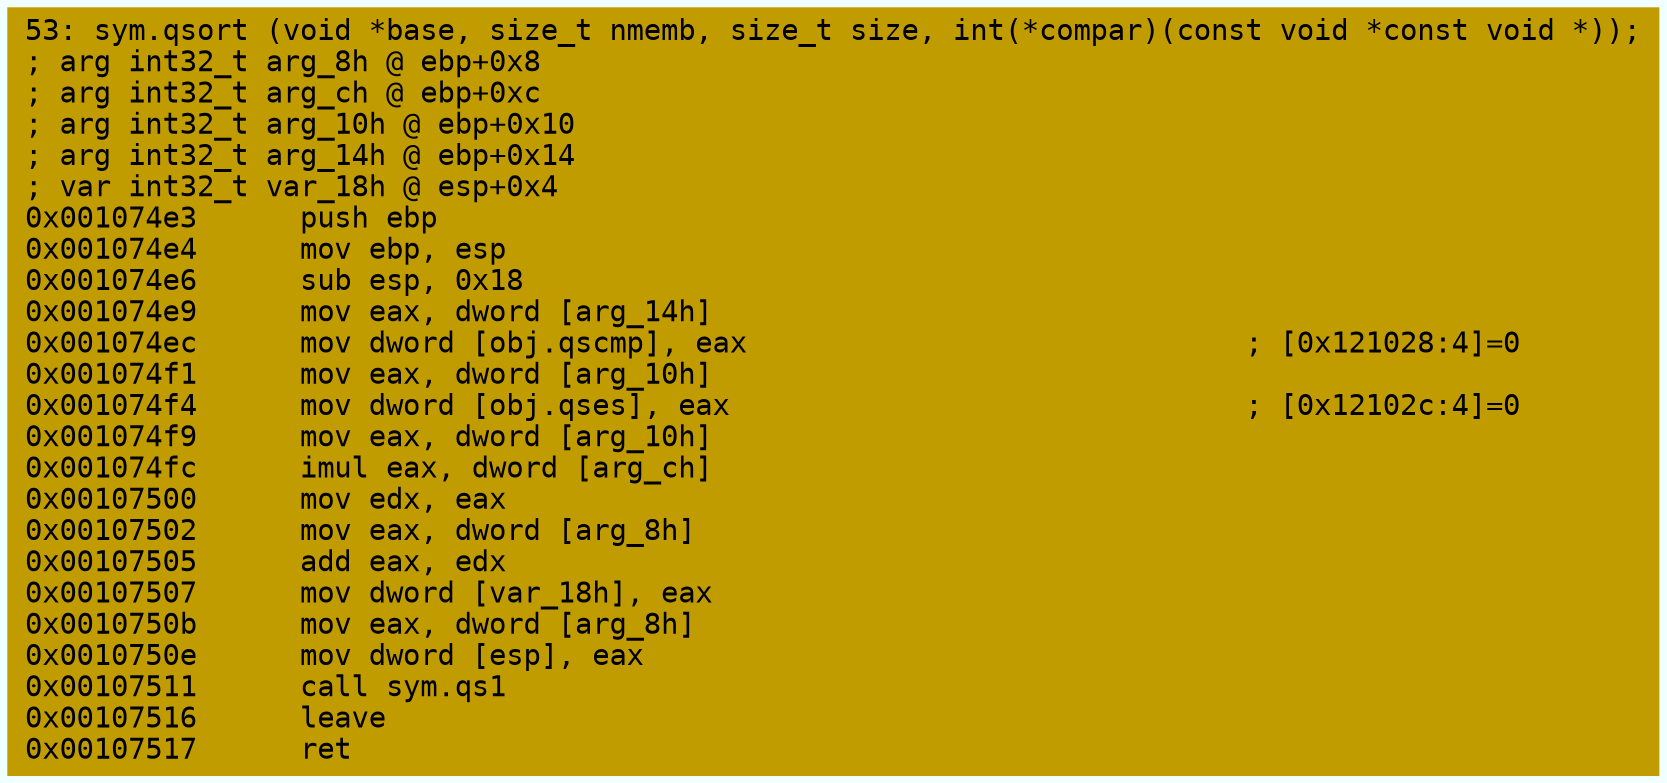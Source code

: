 digraph code {
	graph [bgcolor=azure fontsize=8 fontname="Courier" splines="ortho"];
	node [fillcolor=gray style=filled shape=box];
	edge [arrowhead="normal"];
	"0x001074e3" [URL="sym.qsort/0x001074e3", fillcolor="#c19c00",color="#c19c00", fontname="Courier",label="53: sym.qsort (void *base, size_t nmemb, size_t size, int(*compar)(const void *const void *));\l; arg int32_t arg_8h @ ebp+0x8\l; arg int32_t arg_ch @ ebp+0xc\l; arg int32_t arg_10h @ ebp+0x10\l; arg int32_t arg_14h @ ebp+0x14\l; var int32_t var_18h @ esp+0x4\l0x001074e3      push ebp\l0x001074e4      mov ebp, esp\l0x001074e6      sub esp, 0x18\l0x001074e9      mov eax, dword [arg_14h]\l0x001074ec      mov dword [obj.qscmp], eax                             ; [0x121028:4]=0\l0x001074f1      mov eax, dword [arg_10h]\l0x001074f4      mov dword [obj.qses], eax                              ; [0x12102c:4]=0\l0x001074f9      mov eax, dword [arg_10h]\l0x001074fc      imul eax, dword [arg_ch]\l0x00107500      mov edx, eax\l0x00107502      mov eax, dword [arg_8h]\l0x00107505      add eax, edx\l0x00107507      mov dword [var_18h], eax\l0x0010750b      mov eax, dword [arg_8h]\l0x0010750e      mov dword [esp], eax\l0x00107511      call sym.qs1\l0x00107516      leave\l0x00107517      ret\l"]
}
